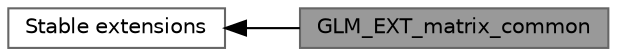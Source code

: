 digraph "GLM_EXT_matrix_common"
{
 // LATEX_PDF_SIZE
  bgcolor="transparent";
  edge [fontname=Helvetica,fontsize=10,labelfontname=Helvetica,labelfontsize=10];
  node [fontname=Helvetica,fontsize=10,shape=box,height=0.2,width=0.4];
  rankdir=LR;
  Node2 [id="Node000002",label="Stable extensions",height=0.2,width=0.4,color="grey40", fillcolor="white", style="filled",URL="$group__ext.html",tooltip="Additional features not specified by GLSL specification."];
  Node1 [id="Node000001",label="GLM_EXT_matrix_common",height=0.2,width=0.4,color="gray40", fillcolor="grey60", style="filled", fontcolor="black",tooltip=" "];
  Node2->Node1 [shape=plaintext, dir="back", style="solid"];
}
